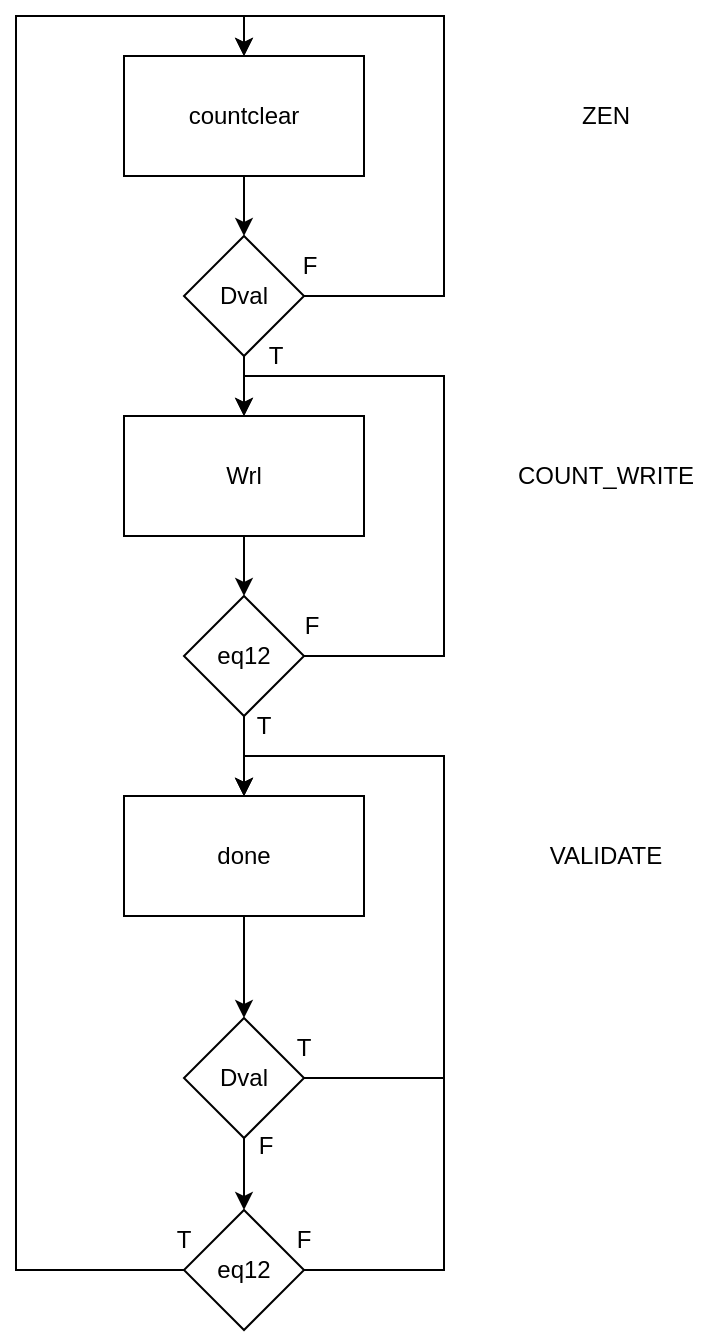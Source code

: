 <mxfile version="21.3.2" type="device">
  <diagram name="Page-1" id="wuKPKg8n7fOWSqLQgW6j">
    <mxGraphModel dx="1400" dy="786" grid="0" gridSize="10" guides="1" tooltips="1" connect="1" arrows="1" fold="1" page="1" pageScale="1" pageWidth="827" pageHeight="1169" math="0" shadow="0">
      <root>
        <mxCell id="0" />
        <mxCell id="1" parent="0" />
        <mxCell id="KYZTzPVHc1yOyD898JZF-4" style="edgeStyle=orthogonalEdgeStyle;rounded=0;orthogonalLoop=1;jettySize=auto;html=1;entryX=0.5;entryY=0;entryDx=0;entryDy=0;" edge="1" parent="1" source="KYZTzPVHc1yOyD898JZF-1" target="KYZTzPVHc1yOyD898JZF-3">
          <mxGeometry relative="1" as="geometry" />
        </mxCell>
        <mxCell id="KYZTzPVHc1yOyD898JZF-1" value="countclear" style="rounded=0;whiteSpace=wrap;html=1;" vertex="1" parent="1">
          <mxGeometry x="320" y="60" width="120" height="60" as="geometry" />
        </mxCell>
        <mxCell id="KYZTzPVHc1yOyD898JZF-9" style="edgeStyle=orthogonalEdgeStyle;rounded=0;orthogonalLoop=1;jettySize=auto;html=1;entryX=0.5;entryY=0;entryDx=0;entryDy=0;" edge="1" parent="1" source="KYZTzPVHc1yOyD898JZF-2" target="KYZTzPVHc1yOyD898JZF-8">
          <mxGeometry relative="1" as="geometry" />
        </mxCell>
        <mxCell id="KYZTzPVHc1yOyD898JZF-2" value="Wrl" style="rounded=0;whiteSpace=wrap;html=1;" vertex="1" parent="1">
          <mxGeometry x="320" y="240" width="120" height="60" as="geometry" />
        </mxCell>
        <mxCell id="KYZTzPVHc1yOyD898JZF-5" style="edgeStyle=orthogonalEdgeStyle;rounded=0;orthogonalLoop=1;jettySize=auto;html=1;" edge="1" parent="1" source="KYZTzPVHc1yOyD898JZF-3" target="KYZTzPVHc1yOyD898JZF-2">
          <mxGeometry relative="1" as="geometry" />
        </mxCell>
        <mxCell id="KYZTzPVHc1yOyD898JZF-49" style="edgeStyle=orthogonalEdgeStyle;rounded=0;orthogonalLoop=1;jettySize=auto;html=1;entryX=0.5;entryY=0;entryDx=0;entryDy=0;" edge="1" parent="1" source="KYZTzPVHc1yOyD898JZF-3" target="KYZTzPVHc1yOyD898JZF-1">
          <mxGeometry relative="1" as="geometry">
            <Array as="points">
              <mxPoint x="480" y="180" />
              <mxPoint x="480" y="40" />
              <mxPoint x="380" y="40" />
            </Array>
          </mxGeometry>
        </mxCell>
        <mxCell id="KYZTzPVHc1yOyD898JZF-3" value="Dval" style="rhombus;whiteSpace=wrap;html=1;" vertex="1" parent="1">
          <mxGeometry x="350" y="150" width="60" height="60" as="geometry" />
        </mxCell>
        <mxCell id="KYZTzPVHc1yOyD898JZF-21" style="edgeStyle=orthogonalEdgeStyle;rounded=0;orthogonalLoop=1;jettySize=auto;html=1;entryX=0.5;entryY=0;entryDx=0;entryDy=0;" edge="1" parent="1" source="KYZTzPVHc1yOyD898JZF-8" target="KYZTzPVHc1yOyD898JZF-2">
          <mxGeometry relative="1" as="geometry">
            <Array as="points">
              <mxPoint x="480" y="360" />
              <mxPoint x="480" y="220" />
              <mxPoint x="380" y="220" />
            </Array>
          </mxGeometry>
        </mxCell>
        <mxCell id="KYZTzPVHc1yOyD898JZF-53" style="edgeStyle=orthogonalEdgeStyle;rounded=0;orthogonalLoop=1;jettySize=auto;html=1;" edge="1" parent="1" source="KYZTzPVHc1yOyD898JZF-8" target="KYZTzPVHc1yOyD898JZF-10">
          <mxGeometry relative="1" as="geometry" />
        </mxCell>
        <mxCell id="KYZTzPVHc1yOyD898JZF-8" value="eq12" style="rhombus;whiteSpace=wrap;html=1;" vertex="1" parent="1">
          <mxGeometry x="350" y="330" width="60" height="60" as="geometry" />
        </mxCell>
        <mxCell id="KYZTzPVHc1yOyD898JZF-15" style="edgeStyle=orthogonalEdgeStyle;rounded=0;orthogonalLoop=1;jettySize=auto;html=1;entryX=0.5;entryY=0;entryDx=0;entryDy=0;" edge="1" parent="1" source="KYZTzPVHc1yOyD898JZF-10" target="KYZTzPVHc1yOyD898JZF-12">
          <mxGeometry relative="1" as="geometry" />
        </mxCell>
        <mxCell id="KYZTzPVHc1yOyD898JZF-10" value="done" style="rounded=0;whiteSpace=wrap;html=1;" vertex="1" parent="1">
          <mxGeometry x="320" y="430" width="120" height="60" as="geometry" />
        </mxCell>
        <mxCell id="KYZTzPVHc1yOyD898JZF-43" style="edgeStyle=orthogonalEdgeStyle;rounded=0;orthogonalLoop=1;jettySize=auto;html=1;exitX=1;exitY=0.5;exitDx=0;exitDy=0;entryX=0.5;entryY=0;entryDx=0;entryDy=0;" edge="1" parent="1" source="KYZTzPVHc1yOyD898JZF-12" target="KYZTzPVHc1yOyD898JZF-10">
          <mxGeometry relative="1" as="geometry">
            <Array as="points">
              <mxPoint x="480" y="571" />
              <mxPoint x="480" y="410" />
              <mxPoint x="380" y="410" />
            </Array>
          </mxGeometry>
        </mxCell>
        <mxCell id="KYZTzPVHc1yOyD898JZF-50" style="edgeStyle=orthogonalEdgeStyle;rounded=0;orthogonalLoop=1;jettySize=auto;html=1;" edge="1" parent="1" source="KYZTzPVHc1yOyD898JZF-12" target="KYZTzPVHc1yOyD898JZF-35">
          <mxGeometry relative="1" as="geometry" />
        </mxCell>
        <mxCell id="KYZTzPVHc1yOyD898JZF-12" value="Dval" style="rhombus;whiteSpace=wrap;html=1;" vertex="1" parent="1">
          <mxGeometry x="350" y="541" width="60" height="60" as="geometry" />
        </mxCell>
        <mxCell id="KYZTzPVHc1yOyD898JZF-22" value="ZEN" style="text;html=1;strokeColor=none;fillColor=none;align=center;verticalAlign=middle;whiteSpace=wrap;rounded=0;" vertex="1" parent="1">
          <mxGeometry x="506" y="80" width="110" height="20" as="geometry" />
        </mxCell>
        <mxCell id="KYZTzPVHc1yOyD898JZF-23" value="COUNT_WRITE" style="text;html=1;strokeColor=none;fillColor=none;align=center;verticalAlign=middle;whiteSpace=wrap;rounded=0;" vertex="1" parent="1">
          <mxGeometry x="511" y="255" width="100" height="30" as="geometry" />
        </mxCell>
        <mxCell id="KYZTzPVHc1yOyD898JZF-25" value="VALIDATE" style="text;html=1;strokeColor=none;fillColor=none;align=center;verticalAlign=middle;whiteSpace=wrap;rounded=0;" vertex="1" parent="1">
          <mxGeometry x="521" y="445" width="80" height="30" as="geometry" />
        </mxCell>
        <mxCell id="KYZTzPVHc1yOyD898JZF-28" value="F" style="text;html=1;strokeColor=none;fillColor=none;align=center;verticalAlign=middle;whiteSpace=wrap;rounded=0;" vertex="1" parent="1">
          <mxGeometry x="383" y="150" width="60" height="30" as="geometry" />
        </mxCell>
        <mxCell id="KYZTzPVHc1yOyD898JZF-30" value="T" style="text;html=1;strokeColor=none;fillColor=none;align=center;verticalAlign=middle;whiteSpace=wrap;rounded=0;" vertex="1" parent="1">
          <mxGeometry x="360" y="380" width="60" height="30" as="geometry" />
        </mxCell>
        <mxCell id="KYZTzPVHc1yOyD898JZF-31" value="T" style="text;html=1;strokeColor=none;fillColor=none;align=center;verticalAlign=middle;whiteSpace=wrap;rounded=0;" vertex="1" parent="1">
          <mxGeometry x="380" y="541" width="60" height="30" as="geometry" />
        </mxCell>
        <mxCell id="KYZTzPVHc1yOyD898JZF-32" value="T" style="text;html=1;strokeColor=none;fillColor=none;align=center;verticalAlign=middle;whiteSpace=wrap;rounded=0;" vertex="1" parent="1">
          <mxGeometry x="366" y="195" width="60" height="30" as="geometry" />
        </mxCell>
        <mxCell id="KYZTzPVHc1yOyD898JZF-33" value="F" style="text;html=1;strokeColor=none;fillColor=none;align=center;verticalAlign=middle;whiteSpace=wrap;rounded=0;" vertex="1" parent="1">
          <mxGeometry x="384" y="330" width="60" height="30" as="geometry" />
        </mxCell>
        <mxCell id="KYZTzPVHc1yOyD898JZF-34" value="F" style="text;html=1;strokeColor=none;fillColor=none;align=center;verticalAlign=middle;whiteSpace=wrap;rounded=0;" vertex="1" parent="1">
          <mxGeometry x="361" y="590" width="60" height="30" as="geometry" />
        </mxCell>
        <mxCell id="KYZTzPVHc1yOyD898JZF-51" style="edgeStyle=orthogonalEdgeStyle;rounded=0;orthogonalLoop=1;jettySize=auto;html=1;entryX=0.5;entryY=0;entryDx=0;entryDy=0;" edge="1" parent="1" source="KYZTzPVHc1yOyD898JZF-35" target="KYZTzPVHc1yOyD898JZF-10">
          <mxGeometry relative="1" as="geometry">
            <Array as="points">
              <mxPoint x="480" y="667" />
              <mxPoint x="480" y="410" />
              <mxPoint x="380" y="410" />
            </Array>
          </mxGeometry>
        </mxCell>
        <mxCell id="KYZTzPVHc1yOyD898JZF-52" style="edgeStyle=orthogonalEdgeStyle;rounded=0;orthogonalLoop=1;jettySize=auto;html=1;entryX=0.5;entryY=0;entryDx=0;entryDy=0;" edge="1" parent="1" source="KYZTzPVHc1yOyD898JZF-35" target="KYZTzPVHc1yOyD898JZF-1">
          <mxGeometry relative="1" as="geometry">
            <Array as="points">
              <mxPoint x="266" y="667" />
              <mxPoint x="266" y="40" />
              <mxPoint x="380" y="40" />
            </Array>
          </mxGeometry>
        </mxCell>
        <mxCell id="KYZTzPVHc1yOyD898JZF-35" value="eq12" style="rhombus;whiteSpace=wrap;html=1;" vertex="1" parent="1">
          <mxGeometry x="350" y="637" width="60" height="60" as="geometry" />
        </mxCell>
        <mxCell id="KYZTzPVHc1yOyD898JZF-40" value="F" style="text;html=1;strokeColor=none;fillColor=none;align=center;verticalAlign=middle;whiteSpace=wrap;rounded=0;" vertex="1" parent="1">
          <mxGeometry x="380" y="637" width="60" height="30" as="geometry" />
        </mxCell>
        <mxCell id="KYZTzPVHc1yOyD898JZF-41" value="T" style="text;html=1;strokeColor=none;fillColor=none;align=center;verticalAlign=middle;whiteSpace=wrap;rounded=0;" vertex="1" parent="1">
          <mxGeometry x="320" y="637" width="60" height="30" as="geometry" />
        </mxCell>
      </root>
    </mxGraphModel>
  </diagram>
</mxfile>
